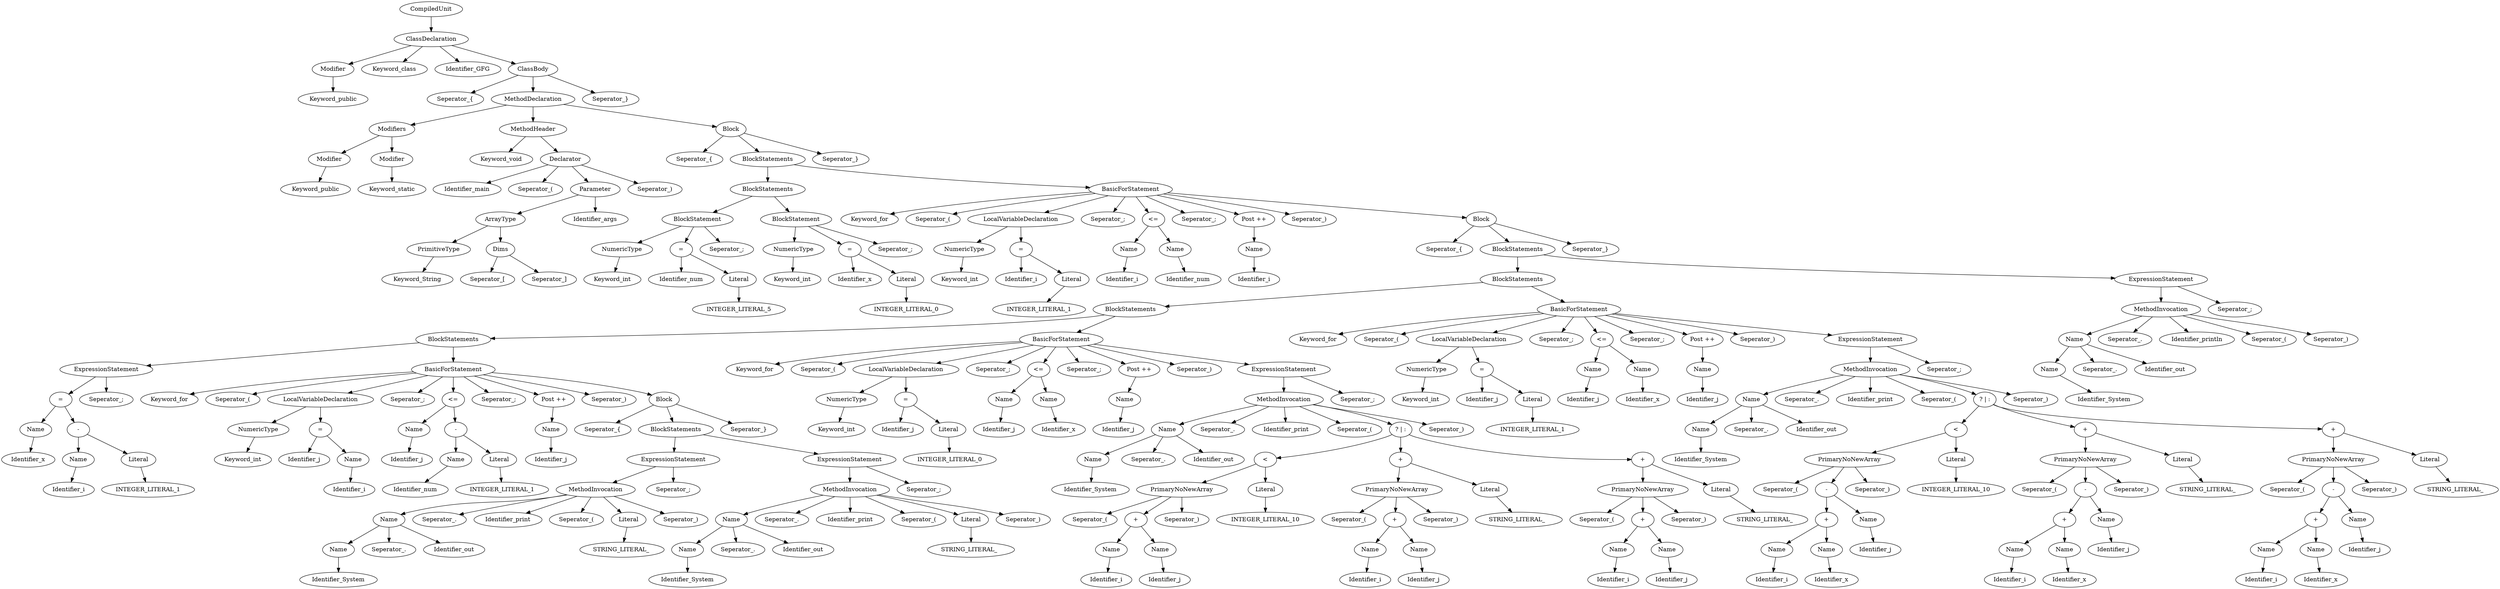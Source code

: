 digraph G{
node[ordering=out]
n1a[label="Keyword_public"]
n1[label="Modifier"]
n1->n1a
n2a[label="Keyword_public"]
n2[label="Modifier"]
n2->n2a
n3a[label="Keyword_static"]
n3[label="Modifier"]
n3->n3a
n4[label="Modifiers"]
n4->n2
n4->n3
n5a[label="Keyword_String"]
n5[label="PrimitiveType"]
n5->n5a
n6a[label="Seperator_["]
n6b[label="Seperator_]"]
n6[label="Dims"]
n6->n6a
n6->n6b
n7[label="ArrayType"]
n7->n5
n7->n6
n8b[label="Identifier_args"]
n8[label="Parameter"]
n8->n7
n8->n8b
n9a[label="Identifier_main"]
n9b[label="Seperator_("]
n9d[label="Seperator_)"]
n9[label="Declarator"]
n9->n9a
n9->n9b
n9->n8
n9->n9d
n10a[label="Keyword_void"]
n10[label="MethodHeader"]
n10->n10a
n10->n9
n11a[label="Keyword_int"]
n11[label="NumericType"]
n11->n11a
n12a[label="INTEGER_LITERAL_5"]
n12[label="Literal"]
n12->n12a
n13a[label="Identifier_num"]
n13[label="="]
n13->n13a
n13->n12
n14c[label="Seperator_;"]
n14[label="BlockStatement"]
n14->n11
n14->n13
n14->n14c
n15a[label="Keyword_int"]
n15[label="NumericType"]
n15->n15a
n16a[label="INTEGER_LITERAL_0"]
n16[label="Literal"]
n16->n16a
n17a[label="Identifier_x"]
n17[label="="]
n17->n17a
n17->n16
n18c[label="Seperator_;"]
n18[label="BlockStatement"]
n18->n15
n18->n17
n18->n18c
n19[label="BlockStatements"]
n19->n14
n19->n18
n20a[label="Keyword_int"]
n20[label="NumericType"]
n20->n20a
n21a[label="INTEGER_LITERAL_1"]
n21[label="Literal"]
n21->n21a
n22a[label="Identifier_i"]
n22[label="="]
n22->n22a
n22->n21
n23[label="LocalVariableDeclaration"]
n23->n20
n23->n22
n24a[label="Identifier_i"]
n24[label="Name"]
n24->n24a
n25a[label="Identifier_num"]
n25[label="Name"]
n25->n25a
n26[label="<="]
n26->n24
n26->n25
n27a[label="Identifier_i"]
n27[label="Name"]
n27->n27a
n28[label="Post ++"]
n28->n27
n29a[label="Identifier_x"]
n29[label="Name"]
n29->n29a
n30a[label="Identifier_i"]
n30[label="Name"]
n30->n30a
n31a[label="INTEGER_LITERAL_1"]
n31[label="Literal"]
n31->n31a
n32[label="-"]
n32->n30
n32->n31
n33[label="="]
n33->n29
n33->n32
n34b[label="Seperator_;"]
n34[label="ExpressionStatement"]
n34->n33
n34->n34b
n35a[label="Keyword_int"]
n35[label="NumericType"]
n35->n35a
n36a[label="Identifier_i"]
n36[label="Name"]
n36->n36a
n37a[label="Identifier_j"]
n37[label="="]
n37->n37a
n37->n36
n38[label="LocalVariableDeclaration"]
n38->n35
n38->n37
n39a[label="Identifier_j"]
n39[label="Name"]
n39->n39a
n40a[label="Identifier_num"]
n40[label="Name"]
n40->n40a
n41a[label="INTEGER_LITERAL_1"]
n41[label="Literal"]
n41->n41a
n42[label="-"]
n42->n40
n42->n41
n43[label="<="]
n43->n39
n43->n42
n44a[label="Identifier_j"]
n44[label="Name"]
n44->n44a
n45[label="Post ++"]
n45->n44
n46a[label="Identifier_System"]
n46[label="Name"]
n46->n46a
n47b[label="Seperator_."]
n47c[label="Identifier_out"]
n47[label="Name"]
n47->n46
n47->n47b
n47->n47c
n48a[label="STRING_LITERAL_ "]
n48[label="Literal"]
n48->n48a
n49b[label="Seperator_."]
n49c[label="Identifier_print"]
n49d[label="Seperator_("]
n49f[label="Seperator_)"]
n49[label="MethodInvocation"]
n49->n47
n49->n49b
n49->n49c
n49->n49d
n49->n48
n49->n49f
n50b[label="Seperator_;"]
n50[label="ExpressionStatement"]
n50->n49
n50->n50b
n51a[label="Identifier_System"]
n51[label="Name"]
n51->n51a
n52b[label="Seperator_."]
n52c[label="Identifier_out"]
n52[label="Name"]
n52->n51
n52->n52b
n52->n52c
n53a[label="STRING_LITERAL_  "]
n53[label="Literal"]
n53->n53a
n54b[label="Seperator_."]
n54c[label="Identifier_print"]
n54d[label="Seperator_("]
n54f[label="Seperator_)"]
n54[label="MethodInvocation"]
n54->n52
n54->n54b
n54->n54c
n54->n54d
n54->n53
n54->n54f
n55b[label="Seperator_;"]
n55[label="ExpressionStatement"]
n55->n54
n55->n55b
n56[label="BlockStatements"]
n56->n50
n56->n55
n57a[label="Seperator_{"]
n57c[label="Seperator_}"]
n57[label="Block"]
n57->n57a
n57->n56
n57->n57c
n58a[label="Keyword_for"]
n58b[label="Seperator_("]
n58d[label="Seperator_;"]
n58f[label="Seperator_;"]
n58h[label="Seperator_)"]
n58[label="BasicForStatement"]
n58->n58a
n58->n58b
n58->n38
n58->n58d
n58->n43
n58->n58f
n58->n45
n58->n58h
n58->n57
n59[label="BlockStatements"]
n59->n34
n59->n58
n60a[label="Keyword_int"]
n60[label="NumericType"]
n60->n60a
n61a[label="INTEGER_LITERAL_0"]
n61[label="Literal"]
n61->n61a
n62a[label="Identifier_j"]
n62[label="="]
n62->n62a
n62->n61
n63[label="LocalVariableDeclaration"]
n63->n60
n63->n62
n64a[label="Identifier_j"]
n64[label="Name"]
n64->n64a
n65a[label="Identifier_x"]
n65[label="Name"]
n65->n65a
n66[label="<="]
n66->n64
n66->n65
n67a[label="Identifier_j"]
n67[label="Name"]
n67->n67a
n68[label="Post ++"]
n68->n67
n69a[label="Identifier_System"]
n69[label="Name"]
n69->n69a
n70b[label="Seperator_."]
n70c[label="Identifier_out"]
n70[label="Name"]
n70->n69
n70->n70b
n70->n70c
n71a[label="Identifier_i"]
n71[label="Name"]
n71->n71a
n72a[label="Identifier_j"]
n72[label="Name"]
n72->n72a
n73[label="+"]
n73->n71
n73->n72
n74a[label="Seperator_("]
n74c[label="Seperator_)"]
n74[label="PrimaryNoNewArray"]
n74->n74a
n74->n73
n74->n74c
n75a[label="INTEGER_LITERAL_10"]
n75[label="Literal"]
n75->n75a
n76[label="<"]
n76->n74
n76->n75
n77a[label="Identifier_i"]
n77[label="Name"]
n77->n77a
n78a[label="Identifier_j"]
n78[label="Name"]
n78->n78a
n79[label="+"]
n79->n77
n79->n78
n80a[label="Seperator_("]
n80c[label="Seperator_)"]
n80[label="PrimaryNoNewArray"]
n80->n80a
n80->n79
n80->n80c
n81a[label="STRING_LITERAL_  "]
n81[label="Literal"]
n81->n81a
n82[label="+"]
n82->n80
n82->n81
n83a[label="Identifier_i"]
n83[label="Name"]
n83->n83a
n84a[label="Identifier_j"]
n84[label="Name"]
n84->n84a
n85[label="+"]
n85->n83
n85->n84
n86a[label="Seperator_("]
n86c[label="Seperator_)"]
n86[label="PrimaryNoNewArray"]
n86->n86a
n86->n85
n86->n86c
n87a[label="STRING_LITERAL_ "]
n87[label="Literal"]
n87->n87a
n88[label="+"]
n88->n86
n88->n87
n89[label="? | :"]
n89->n76
n89->n82
n89->n88
n90b[label="Seperator_."]
n90c[label="Identifier_print"]
n90d[label="Seperator_("]
n90f[label="Seperator_)"]
n90[label="MethodInvocation"]
n90->n70
n90->n90b
n90->n90c
n90->n90d
n90->n89
n90->n90f
n91b[label="Seperator_;"]
n91[label="ExpressionStatement"]
n91->n90
n91->n91b
n92a[label="Keyword_for"]
n92b[label="Seperator_("]
n92d[label="Seperator_;"]
n92f[label="Seperator_;"]
n92h[label="Seperator_)"]
n92[label="BasicForStatement"]
n92->n92a
n92->n92b
n92->n63
n92->n92d
n92->n66
n92->n92f
n92->n68
n92->n92h
n92->n91
n93[label="BlockStatements"]
n93->n59
n93->n92
n94a[label="Keyword_int"]
n94[label="NumericType"]
n94->n94a
n95a[label="INTEGER_LITERAL_1"]
n95[label="Literal"]
n95->n95a
n96a[label="Identifier_j"]
n96[label="="]
n96->n96a
n96->n95
n97[label="LocalVariableDeclaration"]
n97->n94
n97->n96
n98a[label="Identifier_j"]
n98[label="Name"]
n98->n98a
n99a[label="Identifier_x"]
n99[label="Name"]
n99->n99a
n100[label="<="]
n100->n98
n100->n99
n101a[label="Identifier_j"]
n101[label="Name"]
n101->n101a
n102[label="Post ++"]
n102->n101
n103a[label="Identifier_System"]
n103[label="Name"]
n103->n103a
n104b[label="Seperator_."]
n104c[label="Identifier_out"]
n104[label="Name"]
n104->n103
n104->n104b
n104->n104c
n105a[label="Identifier_i"]
n105[label="Name"]
n105->n105a
n106a[label="Identifier_x"]
n106[label="Name"]
n106->n106a
n107[label="+"]
n107->n105
n107->n106
n108a[label="Identifier_j"]
n108[label="Name"]
n108->n108a
n109[label="-"]
n109->n107
n109->n108
n110a[label="Seperator_("]
n110c[label="Seperator_)"]
n110[label="PrimaryNoNewArray"]
n110->n110a
n110->n109
n110->n110c
n111a[label="INTEGER_LITERAL_10"]
n111[label="Literal"]
n111->n111a
n112[label="<"]
n112->n110
n112->n111
n113a[label="Identifier_i"]
n113[label="Name"]
n113->n113a
n114a[label="Identifier_x"]
n114[label="Name"]
n114->n114a
n115[label="+"]
n115->n113
n115->n114
n116a[label="Identifier_j"]
n116[label="Name"]
n116->n116a
n117[label="-"]
n117->n115
n117->n116
n118a[label="Seperator_("]
n118c[label="Seperator_)"]
n118[label="PrimaryNoNewArray"]
n118->n118a
n118->n117
n118->n118c
n119a[label="STRING_LITERAL_  "]
n119[label="Literal"]
n119->n119a
n120[label="+"]
n120->n118
n120->n119
n121a[label="Identifier_i"]
n121[label="Name"]
n121->n121a
n122a[label="Identifier_x"]
n122[label="Name"]
n122->n122a
n123[label="+"]
n123->n121
n123->n122
n124a[label="Identifier_j"]
n124[label="Name"]
n124->n124a
n125[label="-"]
n125->n123
n125->n124
n126a[label="Seperator_("]
n126c[label="Seperator_)"]
n126[label="PrimaryNoNewArray"]
n126->n126a
n126->n125
n126->n126c
n127a[label="STRING_LITERAL_ "]
n127[label="Literal"]
n127->n127a
n128[label="+"]
n128->n126
n128->n127
n129[label="? | :"]
n129->n112
n129->n120
n129->n128
n130b[label="Seperator_."]
n130c[label="Identifier_print"]
n130d[label="Seperator_("]
n130f[label="Seperator_)"]
n130[label="MethodInvocation"]
n130->n104
n130->n130b
n130->n130c
n130->n130d
n130->n129
n130->n130f
n131b[label="Seperator_;"]
n131[label="ExpressionStatement"]
n131->n130
n131->n131b
n132a[label="Keyword_for"]
n132b[label="Seperator_("]
n132d[label="Seperator_;"]
n132f[label="Seperator_;"]
n132h[label="Seperator_)"]
n132[label="BasicForStatement"]
n132->n132a
n132->n132b
n132->n97
n132->n132d
n132->n100
n132->n132f
n132->n102
n132->n132h
n132->n131
n133[label="BlockStatements"]
n133->n93
n133->n132
n134a[label="Identifier_System"]
n134[label="Name"]
n134->n134a
n135b[label="Seperator_."]
n135c[label="Identifier_out"]
n135[label="Name"]
n135->n134
n135->n135b
n135->n135c
n136b[label="Seperator_."]
n136c[label="Identifier_println"]
n136d[label="Seperator_("]
n136e[label="Seperator_)"]
n136[label="MethodInvocation"]
n136->n135
n136->n136b
n136->n136c
n136->n136d
n136->n136e
n137b[label="Seperator_;"]
n137[label="ExpressionStatement"]
n137->n136
n137->n137b
n138[label="BlockStatements"]
n138->n133
n138->n137
n139a[label="Seperator_{"]
n139c[label="Seperator_}"]
n139[label="Block"]
n139->n139a
n139->n138
n139->n139c
n140a[label="Keyword_for"]
n140b[label="Seperator_("]
n140d[label="Seperator_;"]
n140f[label="Seperator_;"]
n140h[label="Seperator_)"]
n140[label="BasicForStatement"]
n140->n140a
n140->n140b
n140->n23
n140->n140d
n140->n26
n140->n140f
n140->n28
n140->n140h
n140->n139
n141[label="BlockStatements"]
n141->n19
n141->n140
n142a[label="Seperator_{"]
n142c[label="Seperator_}"]
n142[label="Block"]
n142->n142a
n142->n141
n142->n142c
n143[label="MethodDeclaration"]
n143->n4
n143->n10
n143->n142
n144a[label="Seperator_{"]
n144c[label="Seperator_}"]
n144[label="ClassBody"]
n144->n144a
n144->n143
n144->n144c
n145b[label="Keyword_class"]
n145c[label="Identifier_GFG"]
n145[label="ClassDeclaration"]
n145->n1
n145->n145b
n145->n145c
n145->n144
n146[label="CompiledUnit"]
n146->n145
}
